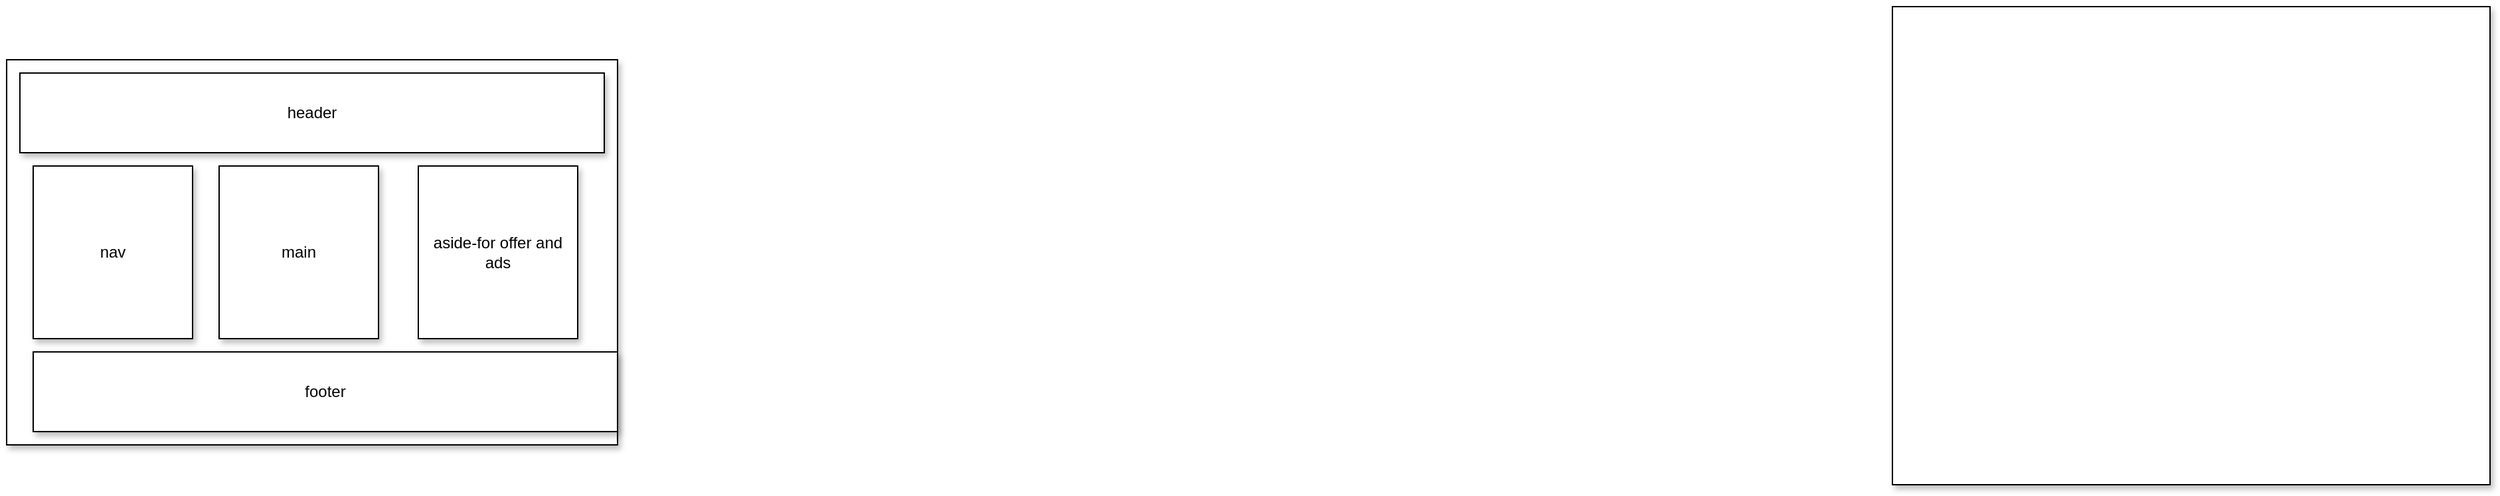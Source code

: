 <mxfile>
    <diagram id="caJe2ce3Xy5yCNWtikC3" name="Page-1">
        <mxGraphModel dx="2093" dy="467" grid="1" gridSize="10" guides="1" tooltips="1" connect="1" arrows="1" fold="1" page="1" pageScale="1" pageWidth="850" pageHeight="1100" math="0" shadow="0">
            <root>
                <mxCell id="0"/>
                <mxCell id="1" parent="0"/>
                <mxCell id="2" value="" style="whiteSpace=wrap;html=1;shadow=1;" vertex="1" parent="1">
                    <mxGeometry x="-190" y="20" width="450" height="360" as="geometry"/>
                </mxCell>
                <mxCell id="3" value="" style="whiteSpace=wrap;html=1;shadow=1;" vertex="1" parent="1">
                    <mxGeometry x="-1610" y="60" width="460" height="290" as="geometry"/>
                </mxCell>
                <mxCell id="6" value="header" style="whiteSpace=wrap;html=1;shadow=1;" vertex="1" parent="1">
                    <mxGeometry x="-1600" y="70" width="440" height="60" as="geometry"/>
                </mxCell>
                <mxCell id="7" value="footer" style="whiteSpace=wrap;html=1;shadow=1;" vertex="1" parent="1">
                    <mxGeometry x="-1590" y="280" width="440" height="60" as="geometry"/>
                </mxCell>
                <mxCell id="8" value="nav" style="whiteSpace=wrap;html=1;shadow=1;" vertex="1" parent="1">
                    <mxGeometry x="-1590" y="140" width="120" height="130" as="geometry"/>
                </mxCell>
                <mxCell id="9" value="main" style="whiteSpace=wrap;html=1;shadow=1;" vertex="1" parent="1">
                    <mxGeometry x="-1450" y="140" width="120" height="130" as="geometry"/>
                </mxCell>
                <mxCell id="10" value="aside-for offer and ads" style="whiteSpace=wrap;html=1;shadow=1;" vertex="1" parent="1">
                    <mxGeometry x="-1300" y="140" width="120" height="130" as="geometry"/>
                </mxCell>
            </root>
        </mxGraphModel>
    </diagram>
</mxfile>